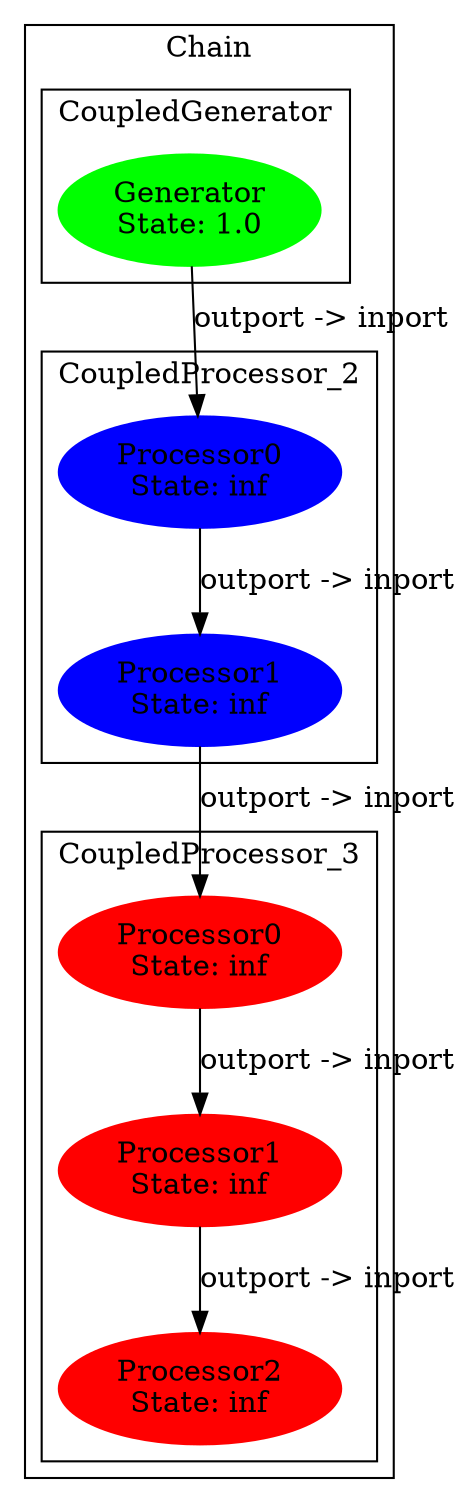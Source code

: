 digraph G {
  subgraph "clusterChain" {
  label = "Chain"
  color=black
  subgraph "clusterChain.CoupledGenerator" {
  label = "CoupledGenerator"
  color=black
  "Chain.CoupledGenerator.Generator" [
    label = "Generator\nState: 1.0"
    color="green"
    style=filled
]
  }
  subgraph "clusterChain.CoupledProcessor_2" {
  label = "CoupledProcessor_2"
  color=black
  "Chain.CoupledProcessor_2.Processor0" [
    label = "Processor0\nState: inf"
    color="blue"
    style=filled
]
  "Chain.CoupledProcessor_2.Processor1" [
    label = "Processor1\nState: inf"
    color="blue"
    style=filled
]
  }
  subgraph "clusterChain.CoupledProcessor_3" {
  label = "CoupledProcessor_3"
  color=black
  "Chain.CoupledProcessor_3.Processor0" [
    label = "Processor0\nState: inf"
    color="red"
    style=filled
]
  "Chain.CoupledProcessor_3.Processor1" [
    label = "Processor1\nState: inf"
    color="red"
    style=filled
]
  "Chain.CoupledProcessor_3.Processor2" [
    label = "Processor2\nState: inf"
    color="red"
    style=filled
]
  }
  }
  "Chain.CoupledGenerator.Generator" -> "Chain.CoupledProcessor_2.Processor0" [label="outport -> inport"];
  "Chain.CoupledProcessor_2.Processor0" -> "Chain.CoupledProcessor_2.Processor1" [label="outport -> inport"];
  "Chain.CoupledProcessor_2.Processor1" -> "Chain.CoupledProcessor_3.Processor0" [label="outport -> inport"];
  "Chain.CoupledProcessor_3.Processor0" -> "Chain.CoupledProcessor_3.Processor1" [label="outport -> inport"];
  "Chain.CoupledProcessor_3.Processor1" -> "Chain.CoupledProcessor_3.Processor2" [label="outport -> inport"];
}